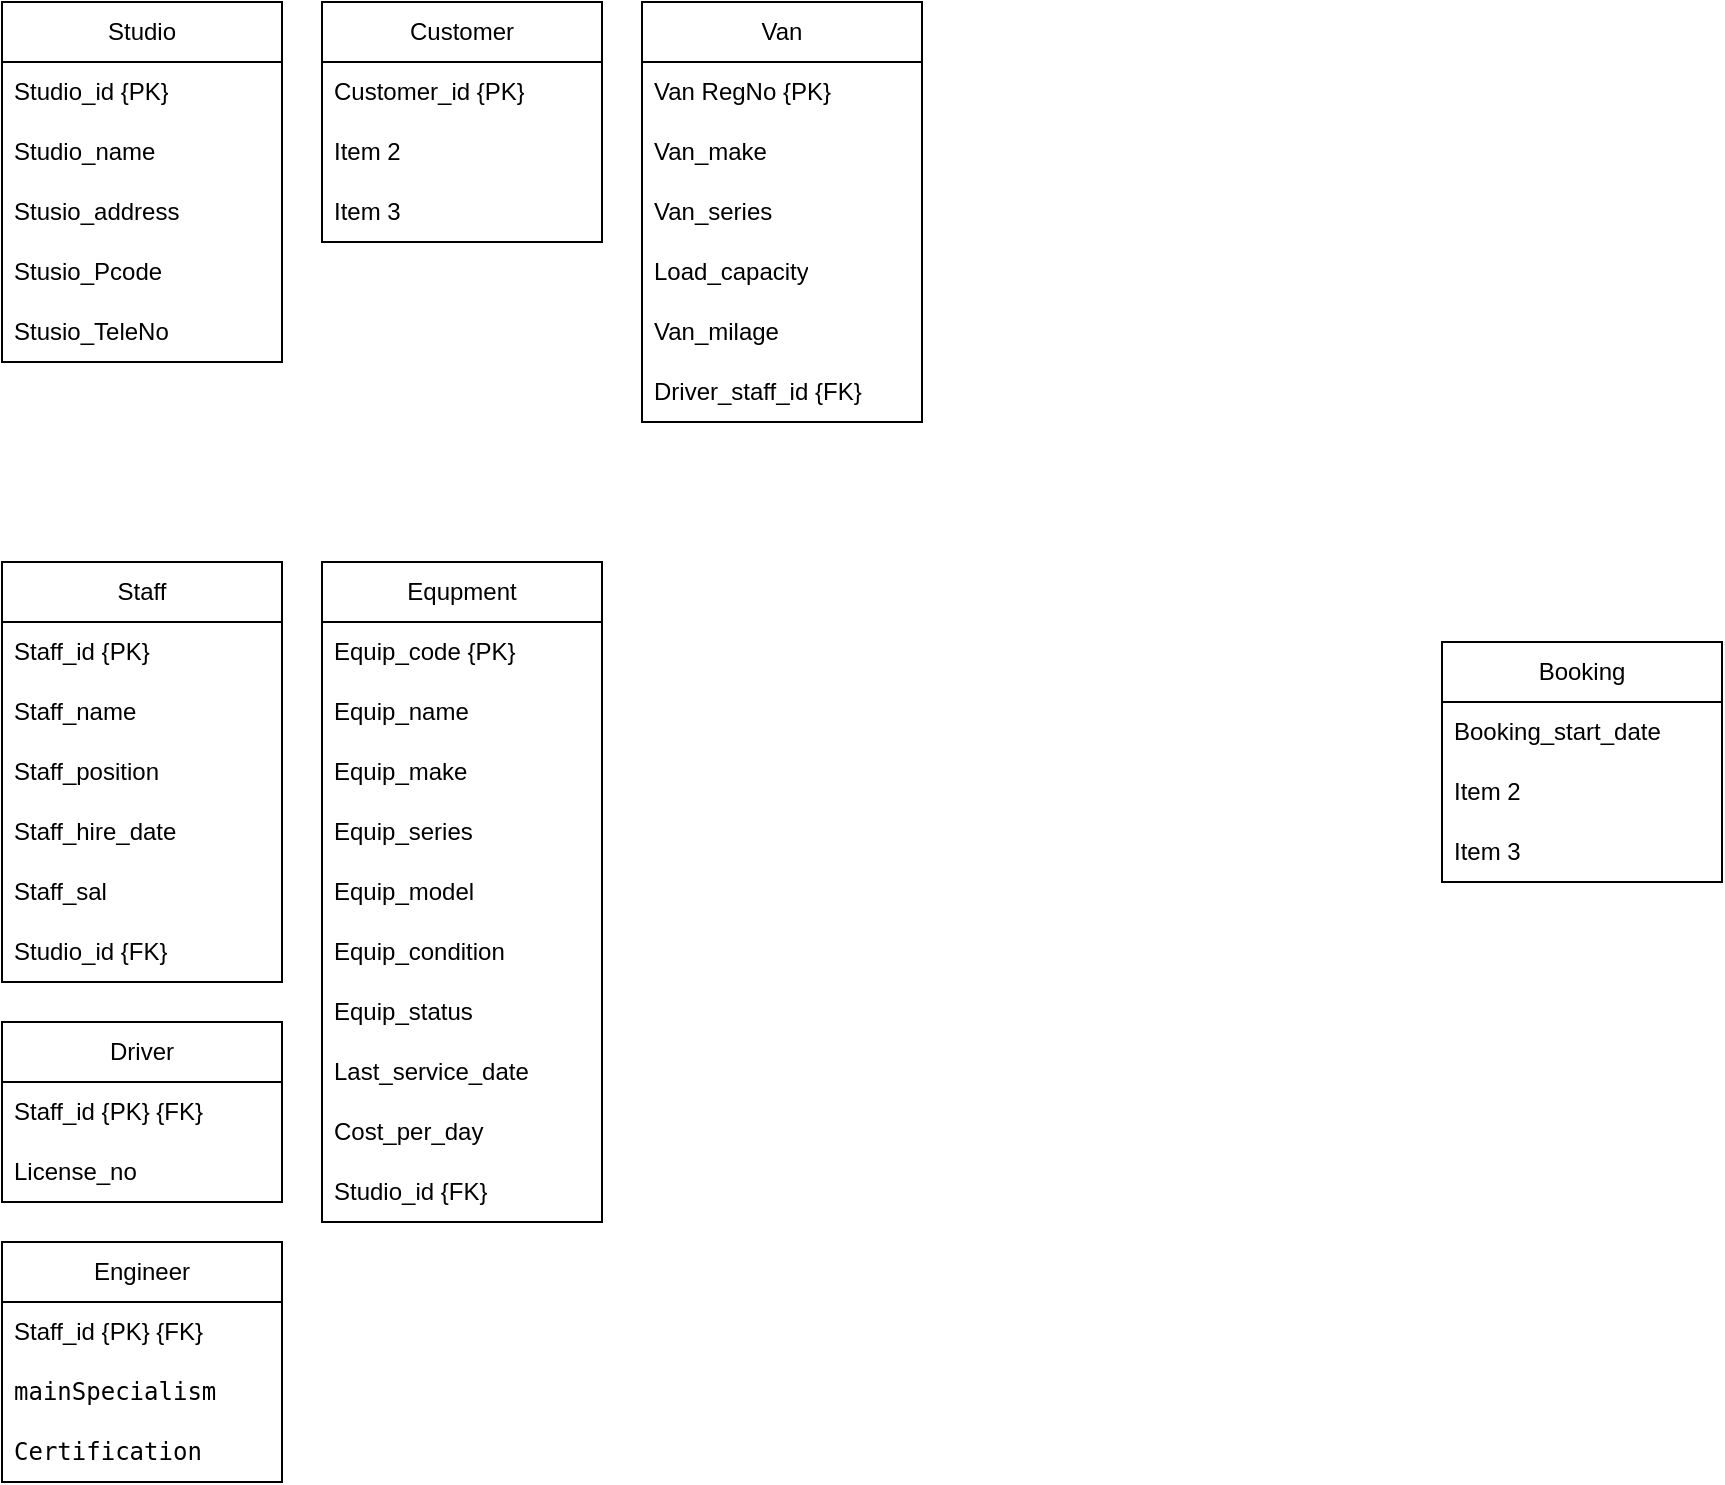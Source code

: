 <mxfile version="28.2.7">
  <diagram name="Page-1" id="tiLslRNTqF0_BLWE3qqH">
    <mxGraphModel dx="1689" dy="688" grid="1" gridSize="10" guides="1" tooltips="1" connect="1" arrows="1" fold="1" page="1" pageScale="1" pageWidth="1169" pageHeight="827" math="0" shadow="0">
      <root>
        <mxCell id="0" />
        <mxCell id="1" parent="0" />
        <mxCell id="oSKn29ZsuuDSDkjm3-m1-2" value="Studio" style="swimlane;fontStyle=0;childLayout=stackLayout;horizontal=1;startSize=30;horizontalStack=0;resizeParent=1;resizeParentMax=0;resizeLast=0;collapsible=1;marginBottom=0;whiteSpace=wrap;html=1;" vertex="1" parent="1">
          <mxGeometry width="140" height="180" as="geometry" />
        </mxCell>
        <mxCell id="oSKn29ZsuuDSDkjm3-m1-3" value="Studio_id {PK}" style="text;strokeColor=none;fillColor=none;align=left;verticalAlign=middle;spacingLeft=4;spacingRight=4;overflow=hidden;points=[[0,0.5],[1,0.5]];portConstraint=eastwest;rotatable=0;whiteSpace=wrap;html=1;" vertex="1" parent="oSKn29ZsuuDSDkjm3-m1-2">
          <mxGeometry y="30" width="140" height="30" as="geometry" />
        </mxCell>
        <mxCell id="oSKn29ZsuuDSDkjm3-m1-4" value="Studio_name" style="text;strokeColor=none;fillColor=none;align=left;verticalAlign=middle;spacingLeft=4;spacingRight=4;overflow=hidden;points=[[0,0.5],[1,0.5]];portConstraint=eastwest;rotatable=0;whiteSpace=wrap;html=1;" vertex="1" parent="oSKn29ZsuuDSDkjm3-m1-2">
          <mxGeometry y="60" width="140" height="30" as="geometry" />
        </mxCell>
        <mxCell id="oSKn29ZsuuDSDkjm3-m1-5" value="Stusio_address" style="text;strokeColor=none;fillColor=none;align=left;verticalAlign=middle;spacingLeft=4;spacingRight=4;overflow=hidden;points=[[0,0.5],[1,0.5]];portConstraint=eastwest;rotatable=0;whiteSpace=wrap;html=1;" vertex="1" parent="oSKn29ZsuuDSDkjm3-m1-2">
          <mxGeometry y="90" width="140" height="30" as="geometry" />
        </mxCell>
        <mxCell id="oSKn29ZsuuDSDkjm3-m1-14" value="Stusio_Pcode" style="text;strokeColor=none;fillColor=none;align=left;verticalAlign=middle;spacingLeft=4;spacingRight=4;overflow=hidden;points=[[0,0.5],[1,0.5]];portConstraint=eastwest;rotatable=0;whiteSpace=wrap;html=1;" vertex="1" parent="oSKn29ZsuuDSDkjm3-m1-2">
          <mxGeometry y="120" width="140" height="30" as="geometry" />
        </mxCell>
        <mxCell id="oSKn29ZsuuDSDkjm3-m1-15" value="Stusio_TeleNo" style="text;strokeColor=none;fillColor=none;align=left;verticalAlign=middle;spacingLeft=4;spacingRight=4;overflow=hidden;points=[[0,0.5],[1,0.5]];portConstraint=eastwest;rotatable=0;whiteSpace=wrap;html=1;" vertex="1" parent="oSKn29ZsuuDSDkjm3-m1-2">
          <mxGeometry y="150" width="140" height="30" as="geometry" />
        </mxCell>
        <mxCell id="oSKn29ZsuuDSDkjm3-m1-6" value="Customer" style="swimlane;fontStyle=0;childLayout=stackLayout;horizontal=1;startSize=30;horizontalStack=0;resizeParent=1;resizeParentMax=0;resizeLast=0;collapsible=1;marginBottom=0;whiteSpace=wrap;html=1;" vertex="1" parent="1">
          <mxGeometry x="160" width="140" height="120" as="geometry" />
        </mxCell>
        <mxCell id="oSKn29ZsuuDSDkjm3-m1-7" value="Customer_id&lt;span style=&quot;background-color: transparent; color: light-dark(rgb(0, 0, 0), rgb(255, 255, 255));&quot;&gt;&amp;nbsp;{PK}&lt;/span&gt;" style="text;strokeColor=none;fillColor=none;align=left;verticalAlign=middle;spacingLeft=4;spacingRight=4;overflow=hidden;points=[[0,0.5],[1,0.5]];portConstraint=eastwest;rotatable=0;whiteSpace=wrap;html=1;" vertex="1" parent="oSKn29ZsuuDSDkjm3-m1-6">
          <mxGeometry y="30" width="140" height="30" as="geometry" />
        </mxCell>
        <mxCell id="oSKn29ZsuuDSDkjm3-m1-8" value="Item 2" style="text;strokeColor=none;fillColor=none;align=left;verticalAlign=middle;spacingLeft=4;spacingRight=4;overflow=hidden;points=[[0,0.5],[1,0.5]];portConstraint=eastwest;rotatable=0;whiteSpace=wrap;html=1;" vertex="1" parent="oSKn29ZsuuDSDkjm3-m1-6">
          <mxGeometry y="60" width="140" height="30" as="geometry" />
        </mxCell>
        <mxCell id="oSKn29ZsuuDSDkjm3-m1-9" value="Item 3" style="text;strokeColor=none;fillColor=none;align=left;verticalAlign=middle;spacingLeft=4;spacingRight=4;overflow=hidden;points=[[0,0.5],[1,0.5]];portConstraint=eastwest;rotatable=0;whiteSpace=wrap;html=1;" vertex="1" parent="oSKn29ZsuuDSDkjm3-m1-6">
          <mxGeometry y="90" width="140" height="30" as="geometry" />
        </mxCell>
        <mxCell id="oSKn29ZsuuDSDkjm3-m1-10" value="Van" style="swimlane;fontStyle=0;childLayout=stackLayout;horizontal=1;startSize=30;horizontalStack=0;resizeParent=1;resizeParentMax=0;resizeLast=0;collapsible=1;marginBottom=0;whiteSpace=wrap;html=1;" vertex="1" parent="1">
          <mxGeometry x="320" width="140" height="210" as="geometry" />
        </mxCell>
        <mxCell id="oSKn29ZsuuDSDkjm3-m1-11" value="Van RegNo {PK}" style="text;strokeColor=none;fillColor=none;align=left;verticalAlign=middle;spacingLeft=4;spacingRight=4;overflow=hidden;points=[[0,0.5],[1,0.5]];portConstraint=eastwest;rotatable=0;whiteSpace=wrap;html=1;" vertex="1" parent="oSKn29ZsuuDSDkjm3-m1-10">
          <mxGeometry y="30" width="140" height="30" as="geometry" />
        </mxCell>
        <mxCell id="oSKn29ZsuuDSDkjm3-m1-12" value="Van_make" style="text;strokeColor=none;fillColor=none;align=left;verticalAlign=middle;spacingLeft=4;spacingRight=4;overflow=hidden;points=[[0,0.5],[1,0.5]];portConstraint=eastwest;rotatable=0;whiteSpace=wrap;html=1;" vertex="1" parent="oSKn29ZsuuDSDkjm3-m1-10">
          <mxGeometry y="60" width="140" height="30" as="geometry" />
        </mxCell>
        <mxCell id="oSKn29ZsuuDSDkjm3-m1-13" value="Van_series" style="text;strokeColor=none;fillColor=none;align=left;verticalAlign=middle;spacingLeft=4;spacingRight=4;overflow=hidden;points=[[0,0.5],[1,0.5]];portConstraint=eastwest;rotatable=0;whiteSpace=wrap;html=1;" vertex="1" parent="oSKn29ZsuuDSDkjm3-m1-10">
          <mxGeometry y="90" width="140" height="30" as="geometry" />
        </mxCell>
        <mxCell id="oSKn29ZsuuDSDkjm3-m1-16" value="Load_capacity" style="text;strokeColor=none;fillColor=none;align=left;verticalAlign=middle;spacingLeft=4;spacingRight=4;overflow=hidden;points=[[0,0.5],[1,0.5]];portConstraint=eastwest;rotatable=0;whiteSpace=wrap;html=1;" vertex="1" parent="oSKn29ZsuuDSDkjm3-m1-10">
          <mxGeometry y="120" width="140" height="30" as="geometry" />
        </mxCell>
        <mxCell id="oSKn29ZsuuDSDkjm3-m1-17" value="Van_milage" style="text;strokeColor=none;fillColor=none;align=left;verticalAlign=middle;spacingLeft=4;spacingRight=4;overflow=hidden;points=[[0,0.5],[1,0.5]];portConstraint=eastwest;rotatable=0;whiteSpace=wrap;html=1;" vertex="1" parent="oSKn29ZsuuDSDkjm3-m1-10">
          <mxGeometry y="150" width="140" height="30" as="geometry" />
        </mxCell>
        <mxCell id="oSKn29ZsuuDSDkjm3-m1-18" value="Driver_staff_id {FK}" style="text;strokeColor=none;fillColor=none;align=left;verticalAlign=middle;spacingLeft=4;spacingRight=4;overflow=hidden;points=[[0,0.5],[1,0.5]];portConstraint=eastwest;rotatable=0;whiteSpace=wrap;html=1;" vertex="1" parent="oSKn29ZsuuDSDkjm3-m1-10">
          <mxGeometry y="180" width="140" height="30" as="geometry" />
        </mxCell>
        <mxCell id="oSKn29ZsuuDSDkjm3-m1-20" value="Staff" style="swimlane;fontStyle=0;childLayout=stackLayout;horizontal=1;startSize=30;horizontalStack=0;resizeParent=1;resizeParentMax=0;resizeLast=0;collapsible=1;marginBottom=0;whiteSpace=wrap;html=1;" vertex="1" parent="1">
          <mxGeometry y="280" width="140" height="210" as="geometry" />
        </mxCell>
        <mxCell id="oSKn29ZsuuDSDkjm3-m1-21" value="&lt;span style=&quot;background-color: transparent; color: light-dark(rgb(0, 0, 0), rgb(255, 255, 255));&quot;&gt;Staff_id {PK}&lt;/span&gt;" style="text;strokeColor=none;fillColor=none;align=left;verticalAlign=middle;spacingLeft=4;spacingRight=4;overflow=hidden;points=[[0,0.5],[1,0.5]];portConstraint=eastwest;rotatable=0;whiteSpace=wrap;html=1;" vertex="1" parent="oSKn29ZsuuDSDkjm3-m1-20">
          <mxGeometry y="30" width="140" height="30" as="geometry" />
        </mxCell>
        <mxCell id="oSKn29ZsuuDSDkjm3-m1-22" value="Staff_name" style="text;strokeColor=none;fillColor=none;align=left;verticalAlign=middle;spacingLeft=4;spacingRight=4;overflow=hidden;points=[[0,0.5],[1,0.5]];portConstraint=eastwest;rotatable=0;whiteSpace=wrap;html=1;" vertex="1" parent="oSKn29ZsuuDSDkjm3-m1-20">
          <mxGeometry y="60" width="140" height="30" as="geometry" />
        </mxCell>
        <mxCell id="oSKn29ZsuuDSDkjm3-m1-23" value="Staff_position" style="text;strokeColor=none;fillColor=none;align=left;verticalAlign=middle;spacingLeft=4;spacingRight=4;overflow=hidden;points=[[0,0.5],[1,0.5]];portConstraint=eastwest;rotatable=0;whiteSpace=wrap;html=1;" vertex="1" parent="oSKn29ZsuuDSDkjm3-m1-20">
          <mxGeometry y="90" width="140" height="30" as="geometry" />
        </mxCell>
        <mxCell id="oSKn29ZsuuDSDkjm3-m1-24" value="Staff_hire_date" style="text;strokeColor=none;fillColor=none;align=left;verticalAlign=middle;spacingLeft=4;spacingRight=4;overflow=hidden;points=[[0,0.5],[1,0.5]];portConstraint=eastwest;rotatable=0;whiteSpace=wrap;html=1;" vertex="1" parent="oSKn29ZsuuDSDkjm3-m1-20">
          <mxGeometry y="120" width="140" height="30" as="geometry" />
        </mxCell>
        <mxCell id="oSKn29ZsuuDSDkjm3-m1-25" value="Staff_sal" style="text;strokeColor=none;fillColor=none;align=left;verticalAlign=middle;spacingLeft=4;spacingRight=4;overflow=hidden;points=[[0,0.5],[1,0.5]];portConstraint=eastwest;rotatable=0;whiteSpace=wrap;html=1;" vertex="1" parent="oSKn29ZsuuDSDkjm3-m1-20">
          <mxGeometry y="150" width="140" height="30" as="geometry" />
        </mxCell>
        <mxCell id="oSKn29ZsuuDSDkjm3-m1-27" value="Studio_id {FK}" style="text;strokeColor=none;fillColor=none;align=left;verticalAlign=middle;spacingLeft=4;spacingRight=4;overflow=hidden;points=[[0,0.5],[1,0.5]];portConstraint=eastwest;rotatable=0;whiteSpace=wrap;html=1;" vertex="1" parent="oSKn29ZsuuDSDkjm3-m1-20">
          <mxGeometry y="180" width="140" height="30" as="geometry" />
        </mxCell>
        <mxCell id="oSKn29ZsuuDSDkjm3-m1-28" value="Driver" style="swimlane;fontStyle=0;childLayout=stackLayout;horizontal=1;startSize=30;horizontalStack=0;resizeParent=1;resizeParentMax=0;resizeLast=0;collapsible=1;marginBottom=0;whiteSpace=wrap;html=1;" vertex="1" parent="1">
          <mxGeometry y="510" width="140" height="90" as="geometry" />
        </mxCell>
        <mxCell id="oSKn29ZsuuDSDkjm3-m1-29" value="Staff_id {PK} {FK}" style="text;strokeColor=none;fillColor=none;align=left;verticalAlign=middle;spacingLeft=4;spacingRight=4;overflow=hidden;points=[[0,0.5],[1,0.5]];portConstraint=eastwest;rotatable=0;whiteSpace=wrap;html=1;" vertex="1" parent="oSKn29ZsuuDSDkjm3-m1-28">
          <mxGeometry y="30" width="140" height="30" as="geometry" />
        </mxCell>
        <mxCell id="oSKn29ZsuuDSDkjm3-m1-30" value="License_no" style="text;strokeColor=none;fillColor=none;align=left;verticalAlign=middle;spacingLeft=4;spacingRight=4;overflow=hidden;points=[[0,0.5],[1,0.5]];portConstraint=eastwest;rotatable=0;whiteSpace=wrap;html=1;" vertex="1" parent="oSKn29ZsuuDSDkjm3-m1-28">
          <mxGeometry y="60" width="140" height="30" as="geometry" />
        </mxCell>
        <mxCell id="oSKn29ZsuuDSDkjm3-m1-32" value="Engineer" style="swimlane;fontStyle=0;childLayout=stackLayout;horizontal=1;startSize=30;horizontalStack=0;resizeParent=1;resizeParentMax=0;resizeLast=0;collapsible=1;marginBottom=0;whiteSpace=wrap;html=1;" vertex="1" parent="1">
          <mxGeometry y="620" width="140" height="120" as="geometry" />
        </mxCell>
        <mxCell id="oSKn29ZsuuDSDkjm3-m1-33" value="Staff_id {PK} {FK}" style="text;strokeColor=none;fillColor=none;align=left;verticalAlign=middle;spacingLeft=4;spacingRight=4;overflow=hidden;points=[[0,0.5],[1,0.5]];portConstraint=eastwest;rotatable=0;whiteSpace=wrap;html=1;" vertex="1" parent="oSKn29ZsuuDSDkjm3-m1-32">
          <mxGeometry y="30" width="140" height="30" as="geometry" />
        </mxCell>
        <mxCell id="oSKn29ZsuuDSDkjm3-m1-34" value="&lt;code&gt;mainSpecialism&lt;/code&gt;&lt;span class=&quot;citation-528 citation-end-528&quot;&gt;&lt;/span&gt;" style="text;strokeColor=none;fillColor=none;align=left;verticalAlign=middle;spacingLeft=4;spacingRight=4;overflow=hidden;points=[[0,0.5],[1,0.5]];portConstraint=eastwest;rotatable=0;whiteSpace=wrap;html=1;" vertex="1" parent="oSKn29ZsuuDSDkjm3-m1-32">
          <mxGeometry y="60" width="140" height="30" as="geometry" />
        </mxCell>
        <mxCell id="oSKn29ZsuuDSDkjm3-m1-35" value="&lt;code&gt;Certification&lt;/code&gt;&lt;span class=&quot;citation-528 citation-end-528&quot;&gt;&lt;/span&gt;" style="text;strokeColor=none;fillColor=none;align=left;verticalAlign=middle;spacingLeft=4;spacingRight=4;overflow=hidden;points=[[0,0.5],[1,0.5]];portConstraint=eastwest;rotatable=0;whiteSpace=wrap;html=1;" vertex="1" parent="oSKn29ZsuuDSDkjm3-m1-32">
          <mxGeometry y="90" width="140" height="30" as="geometry" />
        </mxCell>
        <mxCell id="oSKn29ZsuuDSDkjm3-m1-36" value="Equpment" style="swimlane;fontStyle=0;childLayout=stackLayout;horizontal=1;startSize=30;horizontalStack=0;resizeParent=1;resizeParentMax=0;resizeLast=0;collapsible=1;marginBottom=0;whiteSpace=wrap;html=1;" vertex="1" parent="1">
          <mxGeometry x="160" y="280" width="140" height="330" as="geometry" />
        </mxCell>
        <mxCell id="oSKn29ZsuuDSDkjm3-m1-37" value="Equip_code {PK}" style="text;strokeColor=none;fillColor=none;align=left;verticalAlign=middle;spacingLeft=4;spacingRight=4;overflow=hidden;points=[[0,0.5],[1,0.5]];portConstraint=eastwest;rotatable=0;whiteSpace=wrap;html=1;" vertex="1" parent="oSKn29ZsuuDSDkjm3-m1-36">
          <mxGeometry y="30" width="140" height="30" as="geometry" />
        </mxCell>
        <mxCell id="oSKn29ZsuuDSDkjm3-m1-38" value="Equip_name" style="text;strokeColor=none;fillColor=none;align=left;verticalAlign=middle;spacingLeft=4;spacingRight=4;overflow=hidden;points=[[0,0.5],[1,0.5]];portConstraint=eastwest;rotatable=0;whiteSpace=wrap;html=1;" vertex="1" parent="oSKn29ZsuuDSDkjm3-m1-36">
          <mxGeometry y="60" width="140" height="30" as="geometry" />
        </mxCell>
        <mxCell id="oSKn29ZsuuDSDkjm3-m1-39" value="Equip_make" style="text;strokeColor=none;fillColor=none;align=left;verticalAlign=middle;spacingLeft=4;spacingRight=4;overflow=hidden;points=[[0,0.5],[1,0.5]];portConstraint=eastwest;rotatable=0;whiteSpace=wrap;html=1;" vertex="1" parent="oSKn29ZsuuDSDkjm3-m1-36">
          <mxGeometry y="90" width="140" height="30" as="geometry" />
        </mxCell>
        <mxCell id="oSKn29ZsuuDSDkjm3-m1-40" value="Equip_series" style="text;strokeColor=none;fillColor=none;align=left;verticalAlign=middle;spacingLeft=4;spacingRight=4;overflow=hidden;points=[[0,0.5],[1,0.5]];portConstraint=eastwest;rotatable=0;whiteSpace=wrap;html=1;" vertex="1" parent="oSKn29ZsuuDSDkjm3-m1-36">
          <mxGeometry y="120" width="140" height="30" as="geometry" />
        </mxCell>
        <mxCell id="oSKn29ZsuuDSDkjm3-m1-41" value="Equip_model" style="text;strokeColor=none;fillColor=none;align=left;verticalAlign=middle;spacingLeft=4;spacingRight=4;overflow=hidden;points=[[0,0.5],[1,0.5]];portConstraint=eastwest;rotatable=0;whiteSpace=wrap;html=1;" vertex="1" parent="oSKn29ZsuuDSDkjm3-m1-36">
          <mxGeometry y="150" width="140" height="30" as="geometry" />
        </mxCell>
        <mxCell id="oSKn29ZsuuDSDkjm3-m1-42" value="Equip_condition" style="text;strokeColor=none;fillColor=none;align=left;verticalAlign=middle;spacingLeft=4;spacingRight=4;overflow=hidden;points=[[0,0.5],[1,0.5]];portConstraint=eastwest;rotatable=0;whiteSpace=wrap;html=1;" vertex="1" parent="oSKn29ZsuuDSDkjm3-m1-36">
          <mxGeometry y="180" width="140" height="30" as="geometry" />
        </mxCell>
        <mxCell id="oSKn29ZsuuDSDkjm3-m1-43" value="Equip_status" style="text;strokeColor=none;fillColor=none;align=left;verticalAlign=middle;spacingLeft=4;spacingRight=4;overflow=hidden;points=[[0,0.5],[1,0.5]];portConstraint=eastwest;rotatable=0;whiteSpace=wrap;html=1;" vertex="1" parent="oSKn29ZsuuDSDkjm3-m1-36">
          <mxGeometry y="210" width="140" height="30" as="geometry" />
        </mxCell>
        <mxCell id="oSKn29ZsuuDSDkjm3-m1-44" value="Last_service_date" style="text;strokeColor=none;fillColor=none;align=left;verticalAlign=middle;spacingLeft=4;spacingRight=4;overflow=hidden;points=[[0,0.5],[1,0.5]];portConstraint=eastwest;rotatable=0;whiteSpace=wrap;html=1;" vertex="1" parent="oSKn29ZsuuDSDkjm3-m1-36">
          <mxGeometry y="240" width="140" height="30" as="geometry" />
        </mxCell>
        <mxCell id="oSKn29ZsuuDSDkjm3-m1-45" value="Cost_per_day" style="text;strokeColor=none;fillColor=none;align=left;verticalAlign=middle;spacingLeft=4;spacingRight=4;overflow=hidden;points=[[0,0.5],[1,0.5]];portConstraint=eastwest;rotatable=0;whiteSpace=wrap;html=1;" vertex="1" parent="oSKn29ZsuuDSDkjm3-m1-36">
          <mxGeometry y="270" width="140" height="30" as="geometry" />
        </mxCell>
        <mxCell id="oSKn29ZsuuDSDkjm3-m1-46" value="Studio_id {FK}" style="text;strokeColor=none;fillColor=none;align=left;verticalAlign=middle;spacingLeft=4;spacingRight=4;overflow=hidden;points=[[0,0.5],[1,0.5]];portConstraint=eastwest;rotatable=0;whiteSpace=wrap;html=1;" vertex="1" parent="oSKn29ZsuuDSDkjm3-m1-36">
          <mxGeometry y="300" width="140" height="30" as="geometry" />
        </mxCell>
        <mxCell id="oSKn29ZsuuDSDkjm3-m1-47" value="Booking" style="swimlane;fontStyle=0;childLayout=stackLayout;horizontal=1;startSize=30;horizontalStack=0;resizeParent=1;resizeParentMax=0;resizeLast=0;collapsible=1;marginBottom=0;whiteSpace=wrap;html=1;" vertex="1" parent="1">
          <mxGeometry x="720" y="320" width="140" height="120" as="geometry" />
        </mxCell>
        <mxCell id="oSKn29ZsuuDSDkjm3-m1-48" value="Booking_start_date" style="text;strokeColor=none;fillColor=none;align=left;verticalAlign=middle;spacingLeft=4;spacingRight=4;overflow=hidden;points=[[0,0.5],[1,0.5]];portConstraint=eastwest;rotatable=0;whiteSpace=wrap;html=1;" vertex="1" parent="oSKn29ZsuuDSDkjm3-m1-47">
          <mxGeometry y="30" width="140" height="30" as="geometry" />
        </mxCell>
        <mxCell id="oSKn29ZsuuDSDkjm3-m1-49" value="Item 2" style="text;strokeColor=none;fillColor=none;align=left;verticalAlign=middle;spacingLeft=4;spacingRight=4;overflow=hidden;points=[[0,0.5],[1,0.5]];portConstraint=eastwest;rotatable=0;whiteSpace=wrap;html=1;" vertex="1" parent="oSKn29ZsuuDSDkjm3-m1-47">
          <mxGeometry y="60" width="140" height="30" as="geometry" />
        </mxCell>
        <mxCell id="oSKn29ZsuuDSDkjm3-m1-50" value="Item 3" style="text;strokeColor=none;fillColor=none;align=left;verticalAlign=middle;spacingLeft=4;spacingRight=4;overflow=hidden;points=[[0,0.5],[1,0.5]];portConstraint=eastwest;rotatable=0;whiteSpace=wrap;html=1;" vertex="1" parent="oSKn29ZsuuDSDkjm3-m1-47">
          <mxGeometry y="90" width="140" height="30" as="geometry" />
        </mxCell>
      </root>
    </mxGraphModel>
  </diagram>
</mxfile>
